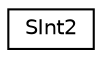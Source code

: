 digraph "Graphical Class Hierarchy"
{
  edge [fontname="Helvetica",fontsize="10",labelfontname="Helvetica",labelfontsize="10"];
  node [fontname="Helvetica",fontsize="10",shape=record];
  rankdir="LR";
  Node1 [label="SInt2",height=0.2,width=0.4,color="black", fillcolor="white", style="filled",URL="$struct_s_int2.html"];
}
